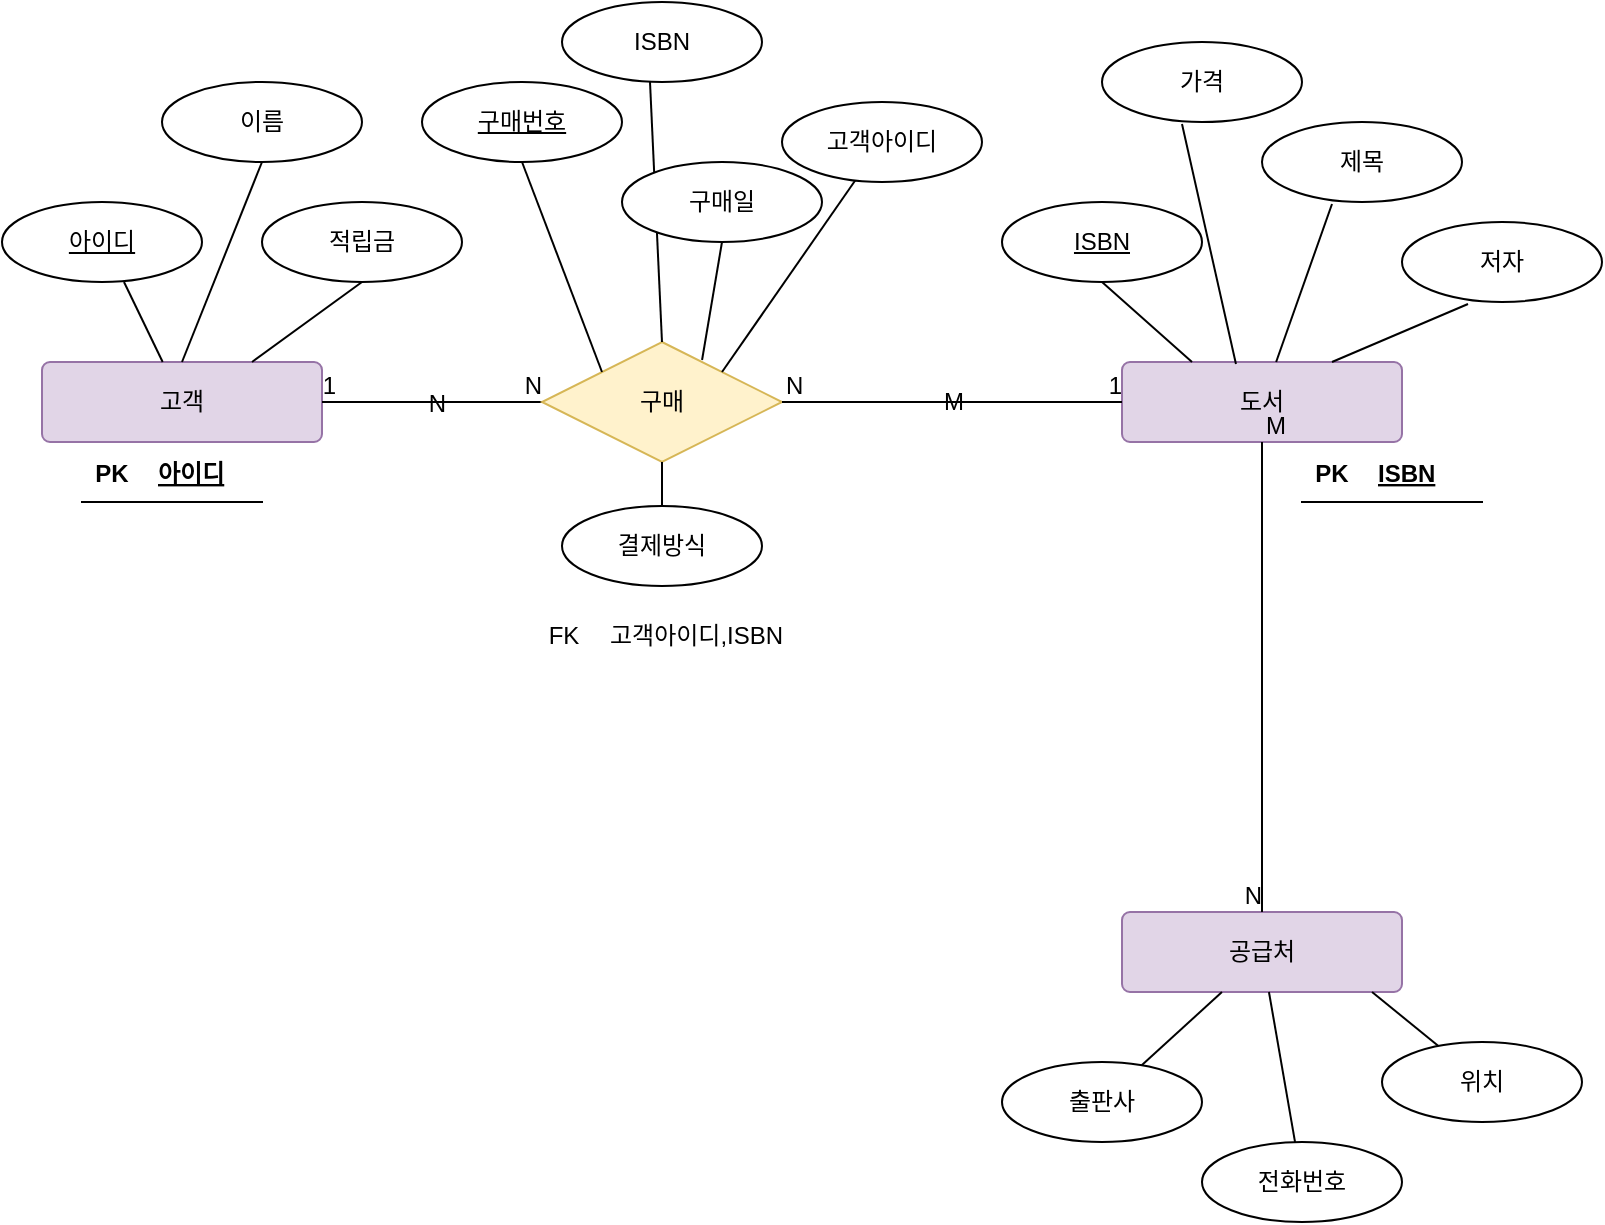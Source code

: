<mxfile version="20.4.0" type="github">
  <diagram id="iWjez-dETl6D_8sgYMnn" name="페이지-1">
    <mxGraphModel dx="1000" dy="743" grid="0" gridSize="10" guides="1" tooltips="1" connect="1" arrows="1" fold="1" page="1" pageScale="1" pageWidth="827" pageHeight="1169" math="0" shadow="0">
      <root>
        <mxCell id="0" />
        <mxCell id="1" parent="0" />
        <mxCell id="hZEUCgUpo-3jwokglDg8-1" value="고객" style="rounded=1;arcSize=10;whiteSpace=wrap;html=1;align=center;fillColor=#e1d5e7;strokeColor=#9673a6;" vertex="1" parent="1">
          <mxGeometry x="30" y="220" width="140" height="40" as="geometry" />
        </mxCell>
        <mxCell id="hZEUCgUpo-3jwokglDg8-2" value="도서" style="rounded=1;arcSize=10;whiteSpace=wrap;html=1;align=center;fillColor=#e1d5e7;strokeColor=#9673a6;" vertex="1" parent="1">
          <mxGeometry x="570" y="220" width="140" height="40" as="geometry" />
        </mxCell>
        <mxCell id="hZEUCgUpo-3jwokglDg8-3" value="공급처" style="rounded=1;arcSize=10;whiteSpace=wrap;html=1;align=center;fillColor=#e1d5e7;strokeColor=#9673a6;" vertex="1" parent="1">
          <mxGeometry x="570" y="495" width="140" height="40" as="geometry" />
        </mxCell>
        <mxCell id="hZEUCgUpo-3jwokglDg8-4" value="아이디" style="ellipse;whiteSpace=wrap;html=1;align=center;fontStyle=4;" vertex="1" parent="1">
          <mxGeometry x="10" y="140" width="100" height="40" as="geometry" />
        </mxCell>
        <mxCell id="hZEUCgUpo-3jwokglDg8-5" value="이름" style="ellipse;whiteSpace=wrap;html=1;align=center;" vertex="1" parent="1">
          <mxGeometry x="90" y="80" width="100" height="40" as="geometry" />
        </mxCell>
        <mxCell id="hZEUCgUpo-3jwokglDg8-6" value="적립금" style="ellipse;whiteSpace=wrap;html=1;align=center;" vertex="1" parent="1">
          <mxGeometry x="140" y="140" width="100" height="40" as="geometry" />
        </mxCell>
        <mxCell id="hZEUCgUpo-3jwokglDg8-7" value="출판사" style="ellipse;whiteSpace=wrap;html=1;align=center;" vertex="1" parent="1">
          <mxGeometry x="510" y="570" width="100" height="40" as="geometry" />
        </mxCell>
        <mxCell id="hZEUCgUpo-3jwokglDg8-8" value="위치" style="ellipse;whiteSpace=wrap;html=1;align=center;" vertex="1" parent="1">
          <mxGeometry x="700" y="560" width="100" height="40" as="geometry" />
        </mxCell>
        <mxCell id="hZEUCgUpo-3jwokglDg8-9" value="전화번호" style="ellipse;whiteSpace=wrap;html=1;align=center;" vertex="1" parent="1">
          <mxGeometry x="610" y="610" width="100" height="40" as="geometry" />
        </mxCell>
        <mxCell id="hZEUCgUpo-3jwokglDg8-11" value="제목" style="ellipse;whiteSpace=wrap;html=1;align=center;" vertex="1" parent="1">
          <mxGeometry x="640" y="100" width="100" height="40" as="geometry" />
        </mxCell>
        <mxCell id="hZEUCgUpo-3jwokglDg8-12" value="저자" style="ellipse;whiteSpace=wrap;html=1;align=center;" vertex="1" parent="1">
          <mxGeometry x="710" y="150" width="100" height="40" as="geometry" />
        </mxCell>
        <mxCell id="hZEUCgUpo-3jwokglDg8-13" value="가격" style="ellipse;whiteSpace=wrap;html=1;align=center;" vertex="1" parent="1">
          <mxGeometry x="560" y="60" width="100" height="40" as="geometry" />
        </mxCell>
        <mxCell id="hZEUCgUpo-3jwokglDg8-14" value="" style="endArrow=none;html=1;rounded=0;exitX=1;exitY=0.5;exitDx=0;exitDy=0;entryX=0;entryY=0.5;entryDx=0;entryDy=0;" edge="1" parent="1" source="hZEUCgUpo-3jwokglDg8-1" target="hZEUCgUpo-3jwokglDg8-16">
          <mxGeometry relative="1" as="geometry">
            <mxPoint x="250" y="480" as="sourcePoint" />
            <mxPoint x="320" y="240" as="targetPoint" />
          </mxGeometry>
        </mxCell>
        <mxCell id="hZEUCgUpo-3jwokglDg8-15" value="N" style="resizable=0;html=1;align=right;verticalAlign=bottom;" connectable="0" vertex="1" parent="hZEUCgUpo-3jwokglDg8-14">
          <mxGeometry x="1" relative="1" as="geometry" />
        </mxCell>
        <mxCell id="hZEUCgUpo-3jwokglDg8-16" value="구매" style="shape=rhombus;perimeter=rhombusPerimeter;whiteSpace=wrap;html=1;align=center;fillColor=#fff2cc;strokeColor=#d6b656;" vertex="1" parent="1">
          <mxGeometry x="280" y="210" width="120" height="60" as="geometry" />
        </mxCell>
        <mxCell id="hZEUCgUpo-3jwokglDg8-17" value="" style="endArrow=none;html=1;rounded=0;entryX=0;entryY=0.5;entryDx=0;entryDy=0;" edge="1" parent="1" source="hZEUCgUpo-3jwokglDg8-16" target="hZEUCgUpo-3jwokglDg8-2">
          <mxGeometry relative="1" as="geometry">
            <mxPoint x="250" y="480" as="sourcePoint" />
            <mxPoint x="410" y="480" as="targetPoint" />
          </mxGeometry>
        </mxCell>
        <mxCell id="hZEUCgUpo-3jwokglDg8-18" value="N" style="resizable=0;html=1;align=left;verticalAlign=bottom;" connectable="0" vertex="1" parent="hZEUCgUpo-3jwokglDg8-17">
          <mxGeometry x="-1" relative="1" as="geometry" />
        </mxCell>
        <mxCell id="hZEUCgUpo-3jwokglDg8-19" value="1" style="resizable=0;html=1;align=right;verticalAlign=bottom;" connectable="0" vertex="1" parent="hZEUCgUpo-3jwokglDg8-17">
          <mxGeometry x="1" relative="1" as="geometry" />
        </mxCell>
        <mxCell id="hZEUCgUpo-3jwokglDg8-20" value="" style="endArrow=none;html=1;rounded=0;exitX=0.5;exitY=1;exitDx=0;exitDy=0;entryX=0.5;entryY=0;entryDx=0;entryDy=0;" edge="1" parent="1" source="hZEUCgUpo-3jwokglDg8-2" target="hZEUCgUpo-3jwokglDg8-3">
          <mxGeometry relative="1" as="geometry">
            <mxPoint x="250" y="480" as="sourcePoint" />
            <mxPoint x="560" y="490" as="targetPoint" />
          </mxGeometry>
        </mxCell>
        <mxCell id="hZEUCgUpo-3jwokglDg8-21" value="M" style="resizable=0;html=1;align=left;verticalAlign=bottom;" connectable="0" vertex="1" parent="hZEUCgUpo-3jwokglDg8-20">
          <mxGeometry x="-1" relative="1" as="geometry" />
        </mxCell>
        <mxCell id="hZEUCgUpo-3jwokglDg8-22" value="N" style="resizable=0;html=1;align=right;verticalAlign=bottom;" connectable="0" vertex="1" parent="hZEUCgUpo-3jwokglDg8-20">
          <mxGeometry x="1" relative="1" as="geometry" />
        </mxCell>
        <mxCell id="hZEUCgUpo-3jwokglDg8-23" value="ISBN" style="ellipse;whiteSpace=wrap;html=1;align=center;fontStyle=4;" vertex="1" parent="1">
          <mxGeometry x="510" y="140" width="100" height="40" as="geometry" />
        </mxCell>
        <mxCell id="hZEUCgUpo-3jwokglDg8-30" value="구매번호" style="ellipse;whiteSpace=wrap;html=1;align=center;fontStyle=4;" vertex="1" parent="1">
          <mxGeometry x="220" y="80" width="100" height="40" as="geometry" />
        </mxCell>
        <mxCell id="hZEUCgUpo-3jwokglDg8-31" value="고객아이디" style="ellipse;whiteSpace=wrap;html=1;align=center;" vertex="1" parent="1">
          <mxGeometry x="400" y="90" width="100" height="40" as="geometry" />
        </mxCell>
        <mxCell id="hZEUCgUpo-3jwokglDg8-32" value="ISBN" style="ellipse;whiteSpace=wrap;html=1;align=center;" vertex="1" parent="1">
          <mxGeometry x="290" y="40" width="100" height="40" as="geometry" />
        </mxCell>
        <mxCell id="hZEUCgUpo-3jwokglDg8-33" value="" style="endArrow=none;html=1;rounded=0;entryX=0.5;entryY=1;entryDx=0;entryDy=0;exitX=0.5;exitY=0;exitDx=0;exitDy=0;exitPerimeter=0;" edge="1" parent="1" source="hZEUCgUpo-3jwokglDg8-66" target="hZEUCgUpo-3jwokglDg8-16">
          <mxGeometry relative="1" as="geometry">
            <mxPoint x="340" y="290" as="sourcePoint" />
            <mxPoint x="410" y="380" as="targetPoint" />
          </mxGeometry>
        </mxCell>
        <mxCell id="hZEUCgUpo-3jwokglDg8-37" value="" style="shape=table;startSize=0;container=1;collapsible=1;childLayout=tableLayout;fixedRows=1;rowLines=0;fontStyle=0;align=center;resizeLast=1;strokeColor=none;fillColor=none;collapsible=0;" vertex="1" parent="1">
          <mxGeometry x="50" y="260" width="90" height="30" as="geometry" />
        </mxCell>
        <mxCell id="hZEUCgUpo-3jwokglDg8-38" value="" style="shape=tableRow;horizontal=0;startSize=0;swimlaneHead=0;swimlaneBody=0;fillColor=none;collapsible=0;dropTarget=0;points=[[0,0.5],[1,0.5]];portConstraint=eastwest;top=0;left=0;right=0;bottom=1;" vertex="1" parent="hZEUCgUpo-3jwokglDg8-37">
          <mxGeometry width="90" height="30" as="geometry" />
        </mxCell>
        <mxCell id="hZEUCgUpo-3jwokglDg8-39" value="PK" style="shape=partialRectangle;connectable=0;fillColor=none;top=0;left=0;bottom=0;right=0;fontStyle=1;overflow=hidden;" vertex="1" parent="hZEUCgUpo-3jwokglDg8-38">
          <mxGeometry width="30" height="30" as="geometry">
            <mxRectangle width="30" height="30" as="alternateBounds" />
          </mxGeometry>
        </mxCell>
        <mxCell id="hZEUCgUpo-3jwokglDg8-40" value="아이디" style="shape=partialRectangle;connectable=0;fillColor=none;top=0;left=0;bottom=0;right=0;align=left;spacingLeft=6;fontStyle=5;overflow=hidden;" vertex="1" parent="hZEUCgUpo-3jwokglDg8-38">
          <mxGeometry x="30" width="60" height="30" as="geometry">
            <mxRectangle width="60" height="30" as="alternateBounds" />
          </mxGeometry>
        </mxCell>
        <mxCell id="hZEUCgUpo-3jwokglDg8-41" value="" style="shape=table;startSize=0;container=1;collapsible=1;childLayout=tableLayout;fixedRows=1;rowLines=0;fontStyle=0;align=center;resizeLast=1;strokeColor=none;fillColor=none;collapsible=0;" vertex="1" parent="1">
          <mxGeometry x="660" y="260" width="90" height="30" as="geometry" />
        </mxCell>
        <mxCell id="hZEUCgUpo-3jwokglDg8-42" value="" style="shape=tableRow;horizontal=0;startSize=0;swimlaneHead=0;swimlaneBody=0;fillColor=none;collapsible=0;dropTarget=0;points=[[0,0.5],[1,0.5]];portConstraint=eastwest;top=0;left=0;right=0;bottom=1;" vertex="1" parent="hZEUCgUpo-3jwokglDg8-41">
          <mxGeometry width="90" height="30" as="geometry" />
        </mxCell>
        <mxCell id="hZEUCgUpo-3jwokglDg8-43" value="PK" style="shape=partialRectangle;connectable=0;fillColor=none;top=0;left=0;bottom=0;right=0;fontStyle=1;overflow=hidden;" vertex="1" parent="hZEUCgUpo-3jwokglDg8-42">
          <mxGeometry width="30" height="30" as="geometry">
            <mxRectangle width="30" height="30" as="alternateBounds" />
          </mxGeometry>
        </mxCell>
        <mxCell id="hZEUCgUpo-3jwokglDg8-44" value="ISBN" style="shape=partialRectangle;connectable=0;fillColor=none;top=0;left=0;bottom=0;right=0;align=left;spacingLeft=6;fontStyle=5;overflow=hidden;" vertex="1" parent="hZEUCgUpo-3jwokglDg8-42">
          <mxGeometry x="30" width="60" height="30" as="geometry">
            <mxRectangle width="60" height="30" as="alternateBounds" />
          </mxGeometry>
        </mxCell>
        <mxCell id="hZEUCgUpo-3jwokglDg8-45" value="" style="endArrow=none;html=1;rounded=0;entryX=0.61;entryY=1;entryDx=0;entryDy=0;entryPerimeter=0;" edge="1" parent="1" source="hZEUCgUpo-3jwokglDg8-1" target="hZEUCgUpo-3jwokglDg8-4">
          <mxGeometry relative="1" as="geometry">
            <mxPoint x="400" y="380" as="sourcePoint" />
            <mxPoint x="560" y="380" as="targetPoint" />
          </mxGeometry>
        </mxCell>
        <mxCell id="hZEUCgUpo-3jwokglDg8-46" value="" style="endArrow=none;html=1;rounded=0;entryX=0.5;entryY=1;entryDx=0;entryDy=0;exitX=0.5;exitY=0;exitDx=0;exitDy=0;" edge="1" parent="1" source="hZEUCgUpo-3jwokglDg8-1" target="hZEUCgUpo-3jwokglDg8-5">
          <mxGeometry relative="1" as="geometry">
            <mxPoint x="95.5" y="230" as="sourcePoint" />
            <mxPoint x="81" y="210" as="targetPoint" />
          </mxGeometry>
        </mxCell>
        <mxCell id="hZEUCgUpo-3jwokglDg8-47" value="" style="endArrow=none;html=1;rounded=0;entryX=0.5;entryY=1;entryDx=0;entryDy=0;exitX=0.75;exitY=0;exitDx=0;exitDy=0;" edge="1" parent="1" source="hZEUCgUpo-3jwokglDg8-1" target="hZEUCgUpo-3jwokglDg8-6">
          <mxGeometry relative="1" as="geometry">
            <mxPoint x="110" y="230" as="sourcePoint" />
            <mxPoint x="130" y="150" as="targetPoint" />
          </mxGeometry>
        </mxCell>
        <mxCell id="hZEUCgUpo-3jwokglDg8-48" value="" style="endArrow=none;html=1;rounded=0;entryX=0.5;entryY=1;entryDx=0;entryDy=0;exitX=0;exitY=0;exitDx=0;exitDy=0;" edge="1" parent="1" source="hZEUCgUpo-3jwokglDg8-16" target="hZEUCgUpo-3jwokglDg8-30">
          <mxGeometry relative="1" as="geometry">
            <mxPoint x="400" y="380" as="sourcePoint" />
            <mxPoint x="560" y="380" as="targetPoint" />
          </mxGeometry>
        </mxCell>
        <mxCell id="hZEUCgUpo-3jwokglDg8-49" value="" style="endArrow=none;html=1;rounded=0;entryX=0.44;entryY=1;entryDx=0;entryDy=0;exitX=0.5;exitY=0;exitDx=0;exitDy=0;entryPerimeter=0;" edge="1" parent="1" source="hZEUCgUpo-3jwokglDg8-16" target="hZEUCgUpo-3jwokglDg8-32">
          <mxGeometry relative="1" as="geometry">
            <mxPoint x="320" y="235" as="sourcePoint" />
            <mxPoint x="294" y="130" as="targetPoint" />
          </mxGeometry>
        </mxCell>
        <mxCell id="hZEUCgUpo-3jwokglDg8-50" value="" style="endArrow=none;html=1;rounded=0;entryX=0.5;entryY=1;entryDx=0;entryDy=0;exitX=0.667;exitY=0.15;exitDx=0;exitDy=0;exitPerimeter=0;" edge="1" parent="1" source="hZEUCgUpo-3jwokglDg8-16" target="hZEUCgUpo-3jwokglDg8-24">
          <mxGeometry relative="1" as="geometry">
            <mxPoint x="330" y="245" as="sourcePoint" />
            <mxPoint x="304" y="140" as="targetPoint" />
          </mxGeometry>
        </mxCell>
        <mxCell id="hZEUCgUpo-3jwokglDg8-51" value="" style="endArrow=none;html=1;rounded=0;exitX=1;exitY=0;exitDx=0;exitDy=0;" edge="1" parent="1" source="hZEUCgUpo-3jwokglDg8-16" target="hZEUCgUpo-3jwokglDg8-31">
          <mxGeometry relative="1" as="geometry">
            <mxPoint x="340" y="255" as="sourcePoint" />
            <mxPoint x="314" y="150" as="targetPoint" />
          </mxGeometry>
        </mxCell>
        <mxCell id="hZEUCgUpo-3jwokglDg8-24" value="구매일" style="ellipse;whiteSpace=wrap;html=1;align=center;" vertex="1" parent="1">
          <mxGeometry x="320" y="120" width="100" height="40" as="geometry" />
        </mxCell>
        <mxCell id="hZEUCgUpo-3jwokglDg8-52" value="" style="endArrow=none;html=1;rounded=0;entryX=0.5;entryY=1;entryDx=0;entryDy=0;exitX=0.25;exitY=0;exitDx=0;exitDy=0;" edge="1" parent="1" source="hZEUCgUpo-3jwokglDg8-2" target="hZEUCgUpo-3jwokglDg8-23">
          <mxGeometry relative="1" as="geometry">
            <mxPoint x="320" y="235" as="sourcePoint" />
            <mxPoint x="294" y="130" as="targetPoint" />
          </mxGeometry>
        </mxCell>
        <mxCell id="hZEUCgUpo-3jwokglDg8-53" value="" style="endArrow=none;html=1;rounded=0;entryX=0.4;entryY=1.025;entryDx=0;entryDy=0;exitX=0.407;exitY=0.025;exitDx=0;exitDy=0;entryPerimeter=0;exitPerimeter=0;" edge="1" parent="1" source="hZEUCgUpo-3jwokglDg8-2" target="hZEUCgUpo-3jwokglDg8-13">
          <mxGeometry relative="1" as="geometry">
            <mxPoint x="615" y="230" as="sourcePoint" />
            <mxPoint x="580" y="210" as="targetPoint" />
          </mxGeometry>
        </mxCell>
        <mxCell id="hZEUCgUpo-3jwokglDg8-54" value="" style="endArrow=none;html=1;rounded=0;entryX=0.35;entryY=1.025;entryDx=0;entryDy=0;entryPerimeter=0;" edge="1" parent="1" source="hZEUCgUpo-3jwokglDg8-2" target="hZEUCgUpo-3jwokglDg8-11">
          <mxGeometry relative="1" as="geometry">
            <mxPoint x="625" y="240" as="sourcePoint" />
            <mxPoint x="590" y="220" as="targetPoint" />
          </mxGeometry>
        </mxCell>
        <mxCell id="hZEUCgUpo-3jwokglDg8-55" value="" style="endArrow=none;html=1;rounded=0;entryX=0.33;entryY=1.025;entryDx=0;entryDy=0;exitX=0.75;exitY=0;exitDx=0;exitDy=0;entryPerimeter=0;" edge="1" parent="1" source="hZEUCgUpo-3jwokglDg8-2" target="hZEUCgUpo-3jwokglDg8-12">
          <mxGeometry relative="1" as="geometry">
            <mxPoint x="635" y="250" as="sourcePoint" />
            <mxPoint x="600" y="230" as="targetPoint" />
          </mxGeometry>
        </mxCell>
        <mxCell id="hZEUCgUpo-3jwokglDg8-56" value="" style="endArrow=none;html=1;rounded=0;exitX=0.893;exitY=1;exitDx=0;exitDy=0;exitPerimeter=0;" edge="1" parent="1" source="hZEUCgUpo-3jwokglDg8-3" target="hZEUCgUpo-3jwokglDg8-8">
          <mxGeometry relative="1" as="geometry">
            <mxPoint x="685" y="230" as="sourcePoint" />
            <mxPoint x="743" y="211" as="targetPoint" />
          </mxGeometry>
        </mxCell>
        <mxCell id="hZEUCgUpo-3jwokglDg8-57" value="" style="endArrow=none;html=1;rounded=0;" edge="1" parent="1" source="hZEUCgUpo-3jwokglDg8-3" target="hZEUCgUpo-3jwokglDg8-9">
          <mxGeometry relative="1" as="geometry">
            <mxPoint x="650" y="550" as="sourcePoint" />
            <mxPoint x="730.785" y="573.769" as="targetPoint" />
          </mxGeometry>
        </mxCell>
        <mxCell id="hZEUCgUpo-3jwokglDg8-58" value="" style="endArrow=none;html=1;rounded=0;exitX=0.357;exitY=1;exitDx=0;exitDy=0;exitPerimeter=0;" edge="1" parent="1" source="hZEUCgUpo-3jwokglDg8-3" target="hZEUCgUpo-3jwokglDg8-7">
          <mxGeometry relative="1" as="geometry">
            <mxPoint x="715.02" y="570" as="sourcePoint" />
            <mxPoint x="740.785" y="583.769" as="targetPoint" />
          </mxGeometry>
        </mxCell>
        <mxCell id="hZEUCgUpo-3jwokglDg8-59" value="1" style="resizable=0;html=1;align=right;verticalAlign=bottom;" connectable="0" vertex="1" parent="1">
          <mxGeometry x="580" y="250" as="geometry">
            <mxPoint x="-403" y="-10" as="offset" />
          </mxGeometry>
        </mxCell>
        <mxCell id="hZEUCgUpo-3jwokglDg8-60" value="N" style="resizable=0;html=1;align=right;verticalAlign=bottom;" connectable="0" vertex="1" parent="1">
          <mxGeometry x="290" y="246" as="geometry">
            <mxPoint x="-58" y="3" as="offset" />
          </mxGeometry>
        </mxCell>
        <mxCell id="hZEUCgUpo-3jwokglDg8-61" value="M" style="resizable=0;html=1;align=right;verticalAlign=bottom;" connectable="0" vertex="1" parent="1">
          <mxGeometry x="491" y="248" as="geometry" />
        </mxCell>
        <mxCell id="hZEUCgUpo-3jwokglDg8-62" value="" style="shape=table;startSize=0;container=1;collapsible=1;childLayout=tableLayout;fixedRows=1;rowLines=0;fontStyle=0;align=center;resizeLast=1;strokeColor=none;fillColor=none;collapsible=0;" vertex="1" parent="1">
          <mxGeometry x="276" y="341" width="138" height="30" as="geometry" />
        </mxCell>
        <mxCell id="hZEUCgUpo-3jwokglDg8-63" value="" style="shape=tableRow;horizontal=0;startSize=0;swimlaneHead=0;swimlaneBody=0;fillColor=none;collapsible=0;dropTarget=0;points=[[0,0.5],[1,0.5]];portConstraint=eastwest;top=0;left=0;right=0;bottom=0;" vertex="1" parent="hZEUCgUpo-3jwokglDg8-62">
          <mxGeometry width="138" height="30" as="geometry" />
        </mxCell>
        <mxCell id="hZEUCgUpo-3jwokglDg8-64" value="FK" style="shape=partialRectangle;connectable=0;fillColor=none;top=0;left=0;bottom=0;right=0;fontStyle=0;overflow=hidden;" vertex="1" parent="hZEUCgUpo-3jwokglDg8-63">
          <mxGeometry width="30" height="30" as="geometry">
            <mxRectangle width="30" height="30" as="alternateBounds" />
          </mxGeometry>
        </mxCell>
        <mxCell id="hZEUCgUpo-3jwokglDg8-65" value="고객아이디,ISBN" style="shape=partialRectangle;connectable=0;fillColor=none;top=0;left=0;bottom=0;right=0;align=left;spacingLeft=6;fontStyle=0;overflow=hidden;" vertex="1" parent="hZEUCgUpo-3jwokglDg8-63">
          <mxGeometry x="30" width="108" height="30" as="geometry">
            <mxRectangle width="108" height="30" as="alternateBounds" />
          </mxGeometry>
        </mxCell>
        <mxCell id="hZEUCgUpo-3jwokglDg8-66" value="결제방식" style="ellipse;whiteSpace=wrap;html=1;align=center;" vertex="1" parent="1">
          <mxGeometry x="290" y="292" width="100" height="40" as="geometry" />
        </mxCell>
      </root>
    </mxGraphModel>
  </diagram>
</mxfile>
